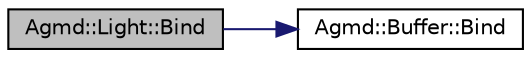 digraph "Agmd::Light::Bind"
{
  edge [fontname="Helvetica",fontsize="10",labelfontname="Helvetica",labelfontsize="10"];
  node [fontname="Helvetica",fontsize="10",shape=record];
  rankdir="LR";
  Node1 [label="Agmd::Light::Bind",height=0.2,width=0.4,color="black", fillcolor="grey75", style="filled" fontcolor="black"];
  Node1 -> Node2 [color="midnightblue",fontsize="10",style="solid",fontname="Helvetica"];
  Node2 [label="Agmd::Buffer::Bind",height=0.2,width=0.4,color="black", fillcolor="white", style="filled",URL="$class_agmd_1_1_buffer.html#a369a207b7040341604d4d562d0b92654"];
}
